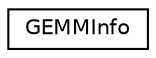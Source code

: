 digraph "Graphical Class Hierarchy"
{
 // LATEX_PDF_SIZE
  edge [fontname="Helvetica",fontsize="10",labelfontname="Helvetica",labelfontsize="10"];
  node [fontname="Helvetica",fontsize="10",shape=record];
  rankdir="LR";
  Node0 [label="GEMMInfo",height=0.2,width=0.4,color="black", fillcolor="white", style="filled",URL="$classarm__compute_1_1_g_e_m_m_info.xhtml",tooltip="GEMM information class."];
}
